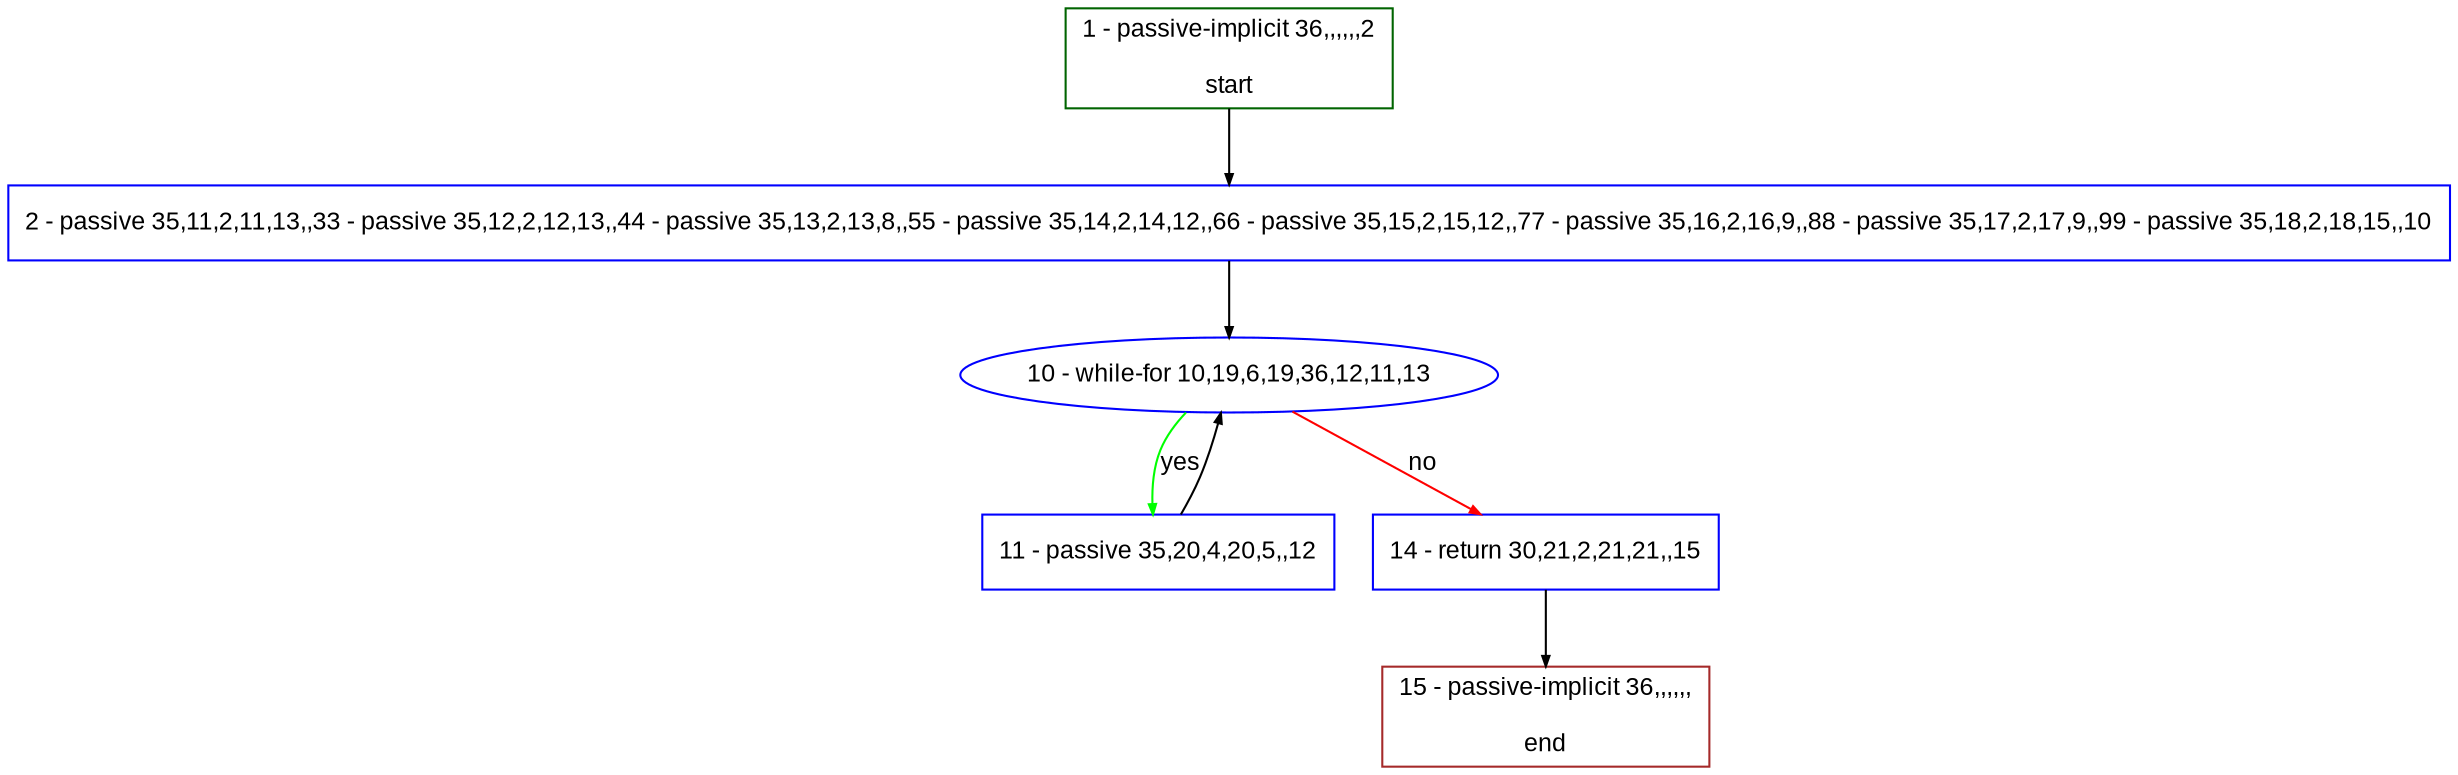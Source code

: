 digraph "" {
  graph [bgcolor="white", fillcolor="#FFFFCC", pack="true", packmode="clust", fontname="Arial", label="", fontsize="12", compound="true", style="rounded,filled"];
  node [node_initialized="no", fillcolor="white", fontname="Arial", label="", color="grey", fontsize="12", fixedsize="false", compound="true", shape="rectangle", style="filled"];
  edge [arrowtail="none", lhead="", fontcolor="black", fontname="Arial", label="", color="black", fontsize="12", arrowhead="normal", arrowsize="0.5", compound="true", ltail="", dir="forward"];
  __N1 [fillcolor="#ffffff", label="2 - passive 35,11,2,11,13,,33 - passive 35,12,2,12,13,,44 - passive 35,13,2,13,8,,55 - passive 35,14,2,14,12,,66 - passive 35,15,2,15,12,,77 - passive 35,16,2,16,9,,88 - passive 35,17,2,17,9,,99 - passive 35,18,2,18,15,,10", color="#0000ff", shape="box", style="filled"];
  __N2 [fillcolor="#ffffff", label="1 - passive-implicit 36,,,,,,2\n\nstart", color="#006400", shape="box", style="filled"];
  __N3 [fillcolor="#ffffff", label="10 - while-for 10,19,6,19,36,12,11,13", color="#0000ff", shape="oval", style="filled"];
  __N4 [fillcolor="#ffffff", label="11 - passive 35,20,4,20,5,,12", color="#0000ff", shape="box", style="filled"];
  __N5 [fillcolor="#ffffff", label="14 - return 30,21,2,21,21,,15", color="#0000ff", shape="box", style="filled"];
  __N6 [fillcolor="#ffffff", label="15 - passive-implicit 36,,,,,,\n\nend", color="#a52a2a", shape="box", style="filled"];
  __N2 -> __N1 [arrowtail="none", color="#000000", label="", arrowhead="normal", dir="forward"];
  __N1 -> __N3 [arrowtail="none", color="#000000", label="", arrowhead="normal", dir="forward"];
  __N3 -> __N4 [arrowtail="none", color="#00ff00", label="yes", arrowhead="normal", dir="forward"];
  __N4 -> __N3 [arrowtail="none", color="#000000", label="", arrowhead="normal", dir="forward"];
  __N3 -> __N5 [arrowtail="none", color="#ff0000", label="no", arrowhead="normal", dir="forward"];
  __N5 -> __N6 [arrowtail="none", color="#000000", label="", arrowhead="normal", dir="forward"];
}
